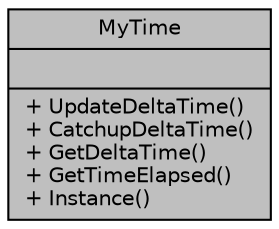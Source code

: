 digraph "MyTime"
{
 // LATEX_PDF_SIZE
  edge [fontname="Helvetica",fontsize="10",labelfontname="Helvetica",labelfontsize="10"];
  node [fontname="Helvetica",fontsize="10",shape=record];
  Node1 [label="{MyTime\n||+ UpdateDeltaTime()\l+ CatchupDeltaTime()\l+ GetDeltaTime()\l+ GetTimeElapsed()\l+ Instance()\l}",height=0.2,width=0.4,color="black", fillcolor="grey75", style="filled", fontcolor="black",tooltip="The elapsed time between frames."];
}
